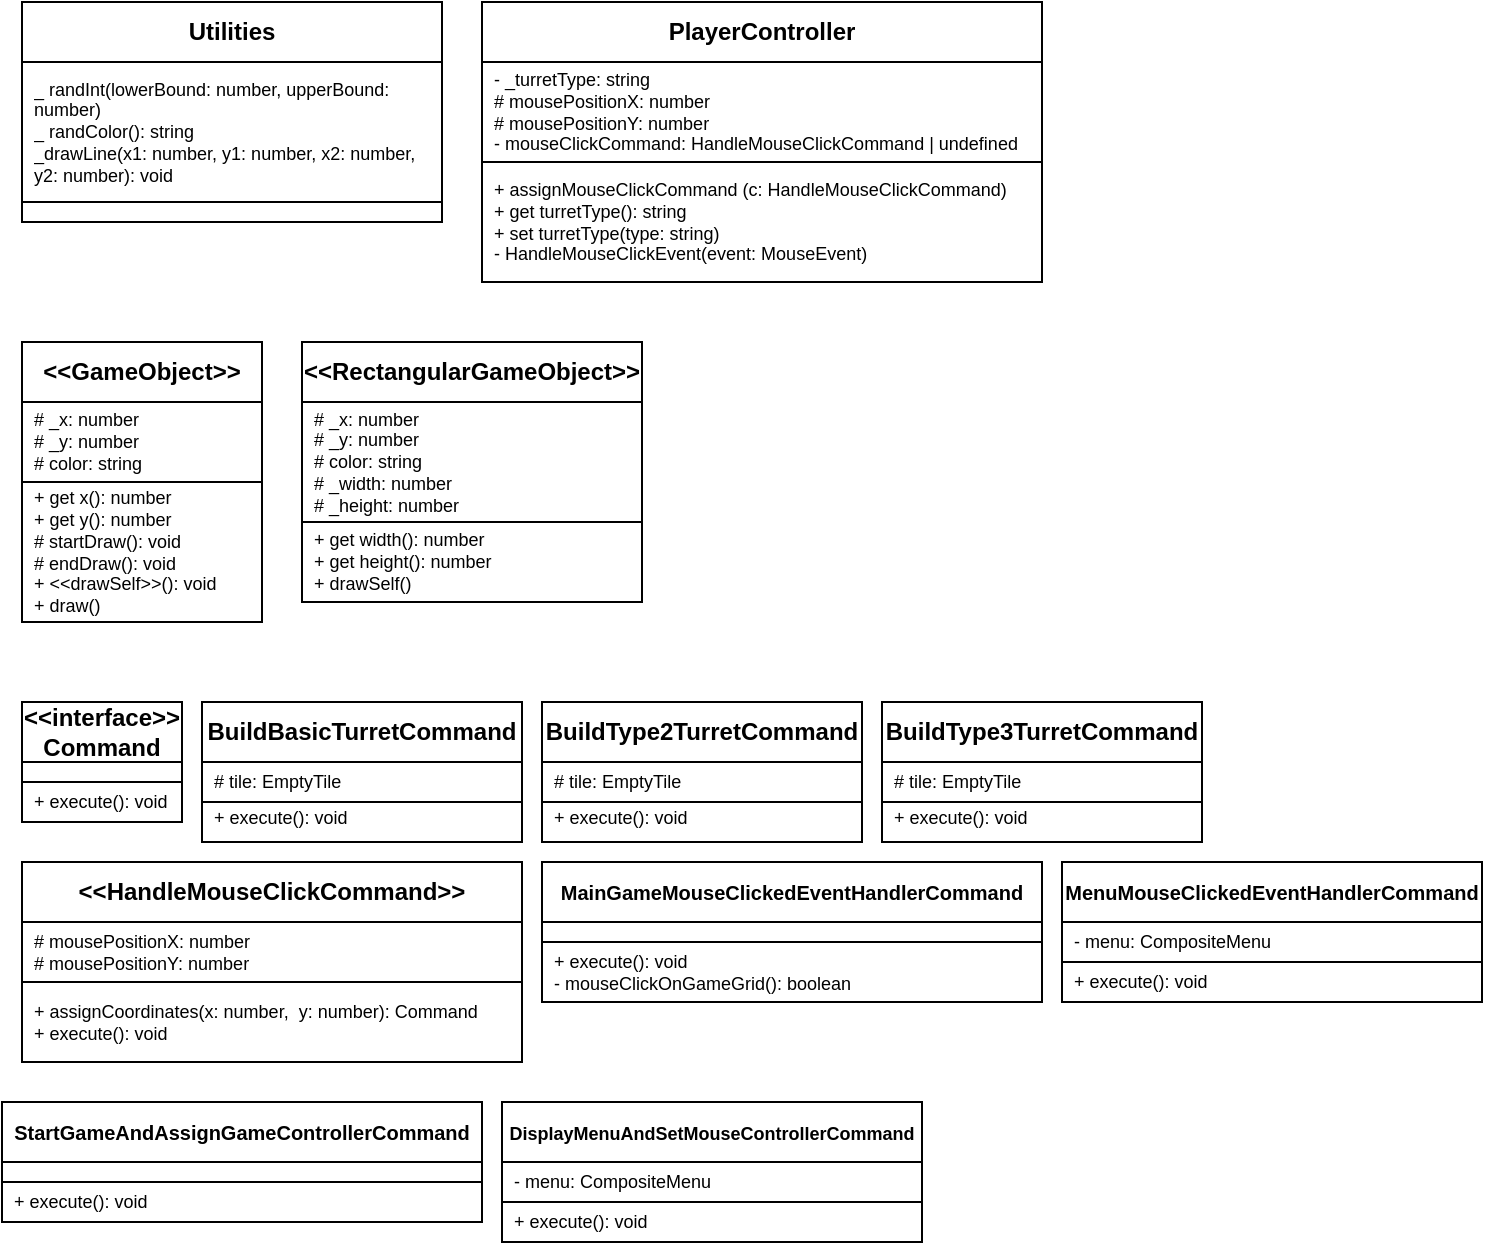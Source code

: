 <mxfile version="24.4.9" type="github">
  <diagram id="C5RBs43oDa-KdzZeNtuy" name="Page-1">
    <mxGraphModel dx="486" dy="326" grid="1" gridSize="10" guides="1" tooltips="1" connect="1" arrows="1" fold="1" page="1" pageScale="1" pageWidth="827" pageHeight="1169" math="0" shadow="0">
      <root>
        <mxCell id="WIyWlLk6GJQsqaUBKTNV-0" />
        <mxCell id="WIyWlLk6GJQsqaUBKTNV-1" parent="WIyWlLk6GJQsqaUBKTNV-0" />
        <mxCell id="nmplx2eTbTqheiYbTbKr-4" value="&lt;b&gt;Utilities&lt;/b&gt;" style="swimlane;fontStyle=0;childLayout=stackLayout;horizontal=1;startSize=30;horizontalStack=0;resizeParent=1;resizeParentMax=0;resizeLast=0;collapsible=1;marginBottom=0;whiteSpace=wrap;html=1;" parent="WIyWlLk6GJQsqaUBKTNV-1" vertex="1">
          <mxGeometry x="20" y="20" width="210" height="100" as="geometry" />
        </mxCell>
        <mxCell id="nmplx2eTbTqheiYbTbKr-5" value="&lt;font style=&quot;font-size: 9px;&quot;&gt;_ randInt(lowerBound: number, upperBound: number)&lt;/font&gt;&lt;div style=&quot;font-size: 9px;&quot;&gt;&lt;span style=&quot;background-color: initial;&quot;&gt;_ randColor(): string&lt;/span&gt;&lt;br&gt;&lt;/div&gt;&lt;div style=&quot;font-size: 9px;&quot;&gt;&lt;span style=&quot;background-color: initial;&quot;&gt;_drawLine(x1: number, y1: number, x2: number, y2: number): void&lt;/span&gt;&lt;br&gt;&lt;/div&gt;" style="text;strokeColor=default;fillColor=none;align=left;verticalAlign=middle;spacingLeft=4;spacingRight=4;overflow=hidden;points=[[0,0.5],[1,0.5]];portConstraint=eastwest;rotatable=0;whiteSpace=wrap;html=1;fontSize=9;" parent="nmplx2eTbTqheiYbTbKr-4" vertex="1">
          <mxGeometry y="30" width="210" height="70" as="geometry" />
        </mxCell>
        <mxCell id="m4h3JnIYARC9iQP8_ybU-0" value="&lt;b&gt;PlayerController&lt;/b&gt;" style="swimlane;fontStyle=0;childLayout=stackLayout;horizontal=1;startSize=30;horizontalStack=0;resizeParent=1;resizeParentMax=0;resizeLast=0;collapsible=1;marginBottom=0;whiteSpace=wrap;html=1;" parent="WIyWlLk6GJQsqaUBKTNV-1" vertex="1">
          <mxGeometry x="250" y="20" width="280" height="140" as="geometry" />
        </mxCell>
        <mxCell id="m4h3JnIYARC9iQP8_ybU-1" value="&lt;font style=&quot;font-size: 9px;&quot;&gt;- _turretType: string&lt;/font&gt;&lt;div style=&quot;font-size: 9px;&quot;&gt;&lt;span style=&quot;background-color: initial;&quot;&gt;# mousePositionX: number&lt;/span&gt;&lt;br&gt;&lt;/div&gt;&lt;div style=&quot;font-size: 9px;&quot;&gt;&lt;span style=&quot;background-color: initial;&quot;&gt;# mousePositionY: number&lt;/span&gt;&lt;br&gt;&lt;/div&gt;&lt;div style=&quot;font-size: 9px;&quot;&gt;&lt;span style=&quot;background-color: initial;&quot;&gt;- mouseClickCommand: HandleMouseClickCommand | undefined&lt;/span&gt;&lt;br&gt;&lt;/div&gt;" style="text;strokeColor=default;fillColor=none;align=left;verticalAlign=middle;spacingLeft=4;spacingRight=4;overflow=hidden;points=[[0,0.5],[1,0.5]];portConstraint=eastwest;rotatable=0;whiteSpace=wrap;html=1;fontSize=9;" parent="m4h3JnIYARC9iQP8_ybU-0" vertex="1">
          <mxGeometry y="30" width="280" height="50" as="geometry" />
        </mxCell>
        <mxCell id="m4h3JnIYARC9iQP8_ybU-2" value="+ assignMouseClickCommand (c: HandleMouseClickCommand)&lt;div&gt;&lt;span style=&quot;background-color: initial;&quot;&gt;+ get turretType(): string&lt;/span&gt;&lt;br&gt;&lt;/div&gt;&lt;div&gt;+ set turretType(type: string)&lt;/div&gt;&lt;div&gt;- HandleMouseClickEvent(event: MouseEvent)&lt;/div&gt;" style="text;strokeColor=none;fillColor=none;align=left;verticalAlign=middle;spacingLeft=4;spacingRight=4;overflow=hidden;points=[[0,0.5],[1,0.5]];portConstraint=eastwest;rotatable=0;whiteSpace=wrap;html=1;fontSize=9;" parent="m4h3JnIYARC9iQP8_ybU-0" vertex="1">
          <mxGeometry y="80" width="280" height="60" as="geometry" />
        </mxCell>
        <mxCell id="m4h3JnIYARC9iQP8_ybU-4" value="&lt;b&gt;&amp;lt;&amp;lt;GameObject&amp;gt;&amp;gt;&lt;/b&gt;" style="swimlane;fontStyle=0;childLayout=stackLayout;horizontal=1;startSize=30;horizontalStack=0;resizeParent=1;resizeParentMax=0;resizeLast=0;collapsible=1;marginBottom=0;whiteSpace=wrap;html=1;" parent="WIyWlLk6GJQsqaUBKTNV-1" vertex="1">
          <mxGeometry x="20" y="190" width="120" height="140" as="geometry" />
        </mxCell>
        <mxCell id="m4h3JnIYARC9iQP8_ybU-5" value="&lt;div style=&quot;font-size: 9px;&quot;&gt;# _x: number&lt;/div&gt;&lt;div style=&quot;font-size: 9px;&quot;&gt;# _y: number&lt;/div&gt;&lt;div style=&quot;font-size: 9px;&quot;&gt;# color: string&lt;/div&gt;" style="text;strokeColor=default;fillColor=none;align=left;verticalAlign=middle;spacingLeft=4;spacingRight=4;overflow=hidden;points=[[0,0.5],[1,0.5]];portConstraint=eastwest;rotatable=0;whiteSpace=wrap;html=1;fontSize=9;" parent="m4h3JnIYARC9iQP8_ybU-4" vertex="1">
          <mxGeometry y="30" width="120" height="40" as="geometry" />
        </mxCell>
        <mxCell id="m4h3JnIYARC9iQP8_ybU-6" value="+ get x(): number&lt;div&gt;+ get y(): number&lt;/div&gt;&lt;div&gt;# startDraw(): void&lt;/div&gt;&lt;div&gt;# endDraw(): void&lt;/div&gt;&lt;div&gt;+ &amp;lt;&amp;lt;drawSelf&amp;gt;&amp;gt;(): void&lt;/div&gt;&lt;div&gt;+ draw()&lt;/div&gt;" style="text;strokeColor=none;fillColor=none;align=left;verticalAlign=middle;spacingLeft=4;spacingRight=4;overflow=hidden;points=[[0,0.5],[1,0.5]];portConstraint=eastwest;rotatable=0;whiteSpace=wrap;html=1;fontSize=9;" parent="m4h3JnIYARC9iQP8_ybU-4" vertex="1">
          <mxGeometry y="70" width="120" height="70" as="geometry" />
        </mxCell>
        <mxCell id="m4h3JnIYARC9iQP8_ybU-7" value="&lt;b&gt;&amp;lt;&amp;lt;RectangularGameObject&amp;gt;&amp;gt;&lt;/b&gt;" style="swimlane;fontStyle=0;childLayout=stackLayout;horizontal=1;startSize=30;horizontalStack=0;resizeParent=1;resizeParentMax=0;resizeLast=0;collapsible=1;marginBottom=0;whiteSpace=wrap;html=1;" parent="WIyWlLk6GJQsqaUBKTNV-1" vertex="1">
          <mxGeometry x="160" y="190" width="170" height="130" as="geometry" />
        </mxCell>
        <mxCell id="m4h3JnIYARC9iQP8_ybU-8" value="&lt;div style=&quot;font-size: 9px;&quot;&gt;# _x: number&lt;/div&gt;&lt;div style=&quot;font-size: 9px;&quot;&gt;# _y: number&lt;/div&gt;&lt;div style=&quot;font-size: 9px;&quot;&gt;# color: string&lt;/div&gt;&lt;div style=&quot;font-size: 9px;&quot;&gt;# _width: number&lt;/div&gt;&lt;div style=&quot;font-size: 9px;&quot;&gt;# _height: number&lt;/div&gt;" style="text;strokeColor=default;fillColor=none;align=left;verticalAlign=middle;spacingLeft=4;spacingRight=4;overflow=hidden;points=[[0,0.5],[1,0.5]];portConstraint=eastwest;rotatable=0;whiteSpace=wrap;html=1;fontSize=9;" parent="m4h3JnIYARC9iQP8_ybU-7" vertex="1">
          <mxGeometry y="30" width="170" height="60" as="geometry" />
        </mxCell>
        <mxCell id="m4h3JnIYARC9iQP8_ybU-9" value="+ get width(): number&lt;div&gt;+ get height(): number&lt;/div&gt;&lt;div&gt;+ drawSelf()&lt;/div&gt;" style="text;strokeColor=none;fillColor=none;align=left;verticalAlign=middle;spacingLeft=4;spacingRight=4;overflow=hidden;points=[[0,0.5],[1,0.5]];portConstraint=eastwest;rotatable=0;whiteSpace=wrap;html=1;fontSize=9;" parent="m4h3JnIYARC9iQP8_ybU-7" vertex="1">
          <mxGeometry y="90" width="170" height="40" as="geometry" />
        </mxCell>
        <mxCell id="m4h3JnIYARC9iQP8_ybU-12" value="" style="text;strokeColor=default;fillColor=none;align=left;verticalAlign=middle;spacingLeft=4;spacingRight=4;overflow=hidden;points=[[0,0.5],[1,0.5]];portConstraint=eastwest;rotatable=0;whiteSpace=wrap;html=1;fontSize=9;" parent="WIyWlLk6GJQsqaUBKTNV-1" vertex="1">
          <mxGeometry x="20" y="120" width="210" height="10" as="geometry" />
        </mxCell>
        <mxCell id="m4h3JnIYARC9iQP8_ybU-17" value="&lt;b&gt;&amp;lt;&amp;lt;interface&amp;gt;&amp;gt;&lt;/b&gt;&lt;div&gt;&lt;b&gt;Command&lt;/b&gt;&lt;/div&gt;" style="swimlane;fontStyle=0;childLayout=stackLayout;horizontal=1;startSize=30;horizontalStack=0;resizeParent=1;resizeParentMax=0;resizeLast=0;collapsible=1;marginBottom=0;whiteSpace=wrap;html=1;" parent="WIyWlLk6GJQsqaUBKTNV-1" vertex="1">
          <mxGeometry x="20" y="370" width="80" height="60" as="geometry" />
        </mxCell>
        <mxCell id="m4h3JnIYARC9iQP8_ybU-18" value="" style="text;strokeColor=default;fillColor=none;align=left;verticalAlign=middle;spacingLeft=4;spacingRight=4;overflow=hidden;points=[[0,0.5],[1,0.5]];portConstraint=eastwest;rotatable=0;whiteSpace=wrap;html=1;fontSize=9;" parent="m4h3JnIYARC9iQP8_ybU-17" vertex="1">
          <mxGeometry y="30" width="80" height="10" as="geometry" />
        </mxCell>
        <mxCell id="m4h3JnIYARC9iQP8_ybU-19" value="+ execute(): void" style="text;strokeColor=none;fillColor=none;align=left;verticalAlign=middle;spacingLeft=4;spacingRight=4;overflow=hidden;points=[[0,0.5],[1,0.5]];portConstraint=eastwest;rotatable=0;whiteSpace=wrap;html=1;fontSize=9;" parent="m4h3JnIYARC9iQP8_ybU-17" vertex="1">
          <mxGeometry y="40" width="80" height="20" as="geometry" />
        </mxCell>
        <mxCell id="m4h3JnIYARC9iQP8_ybU-20" value="&lt;b&gt;BuildBasicTurretCommand&lt;/b&gt;" style="swimlane;fontStyle=0;childLayout=stackLayout;horizontal=1;startSize=30;horizontalStack=0;resizeParent=1;resizeParentMax=0;resizeLast=0;collapsible=1;marginBottom=0;whiteSpace=wrap;html=1;" parent="WIyWlLk6GJQsqaUBKTNV-1" vertex="1">
          <mxGeometry x="110" y="370" width="160" height="70" as="geometry" />
        </mxCell>
        <mxCell id="m4h3JnIYARC9iQP8_ybU-21" value="&lt;div style=&quot;font-size: 9px;&quot;&gt;# tile: EmptyTile&lt;/div&gt;" style="text;strokeColor=default;fillColor=none;align=left;verticalAlign=middle;spacingLeft=4;spacingRight=4;overflow=hidden;points=[[0,0.5],[1,0.5]];portConstraint=eastwest;rotatable=0;whiteSpace=wrap;html=1;fontSize=9;" parent="m4h3JnIYARC9iQP8_ybU-20" vertex="1">
          <mxGeometry y="30" width="160" height="20" as="geometry" />
        </mxCell>
        <mxCell id="m4h3JnIYARC9iQP8_ybU-22" value="+ execute(): void&lt;div&gt;&lt;br&gt;&lt;/div&gt;" style="text;strokeColor=none;fillColor=none;align=left;verticalAlign=middle;spacingLeft=4;spacingRight=4;overflow=hidden;points=[[0,0.5],[1,0.5]];portConstraint=eastwest;rotatable=0;whiteSpace=wrap;html=1;fontSize=9;" parent="m4h3JnIYARC9iQP8_ybU-20" vertex="1">
          <mxGeometry y="50" width="160" height="20" as="geometry" />
        </mxCell>
        <mxCell id="m4h3JnIYARC9iQP8_ybU-23" value="&lt;b&gt;BuildType2TurretCommand&lt;/b&gt;" style="swimlane;fontStyle=0;childLayout=stackLayout;horizontal=1;startSize=30;horizontalStack=0;resizeParent=1;resizeParentMax=0;resizeLast=0;collapsible=1;marginBottom=0;whiteSpace=wrap;html=1;" parent="WIyWlLk6GJQsqaUBKTNV-1" vertex="1">
          <mxGeometry x="280" y="370" width="160" height="70" as="geometry" />
        </mxCell>
        <mxCell id="m4h3JnIYARC9iQP8_ybU-24" value="&lt;div style=&quot;font-size: 9px;&quot;&gt;# tile: EmptyTile&lt;/div&gt;" style="text;strokeColor=default;fillColor=none;align=left;verticalAlign=middle;spacingLeft=4;spacingRight=4;overflow=hidden;points=[[0,0.5],[1,0.5]];portConstraint=eastwest;rotatable=0;whiteSpace=wrap;html=1;fontSize=9;" parent="m4h3JnIYARC9iQP8_ybU-23" vertex="1">
          <mxGeometry y="30" width="160" height="20" as="geometry" />
        </mxCell>
        <mxCell id="m4h3JnIYARC9iQP8_ybU-25" value="+ execute(): void&lt;div&gt;&lt;br&gt;&lt;/div&gt;" style="text;strokeColor=none;fillColor=none;align=left;verticalAlign=middle;spacingLeft=4;spacingRight=4;overflow=hidden;points=[[0,0.5],[1,0.5]];portConstraint=eastwest;rotatable=0;whiteSpace=wrap;html=1;fontSize=9;" parent="m4h3JnIYARC9iQP8_ybU-23" vertex="1">
          <mxGeometry y="50" width="160" height="20" as="geometry" />
        </mxCell>
        <mxCell id="m4h3JnIYARC9iQP8_ybU-26" value="&lt;b&gt;BuildType3TurretCommand&lt;/b&gt;" style="swimlane;fontStyle=0;childLayout=stackLayout;horizontal=1;startSize=30;horizontalStack=0;resizeParent=1;resizeParentMax=0;resizeLast=0;collapsible=1;marginBottom=0;whiteSpace=wrap;html=1;" parent="WIyWlLk6GJQsqaUBKTNV-1" vertex="1">
          <mxGeometry x="450" y="370" width="160" height="70" as="geometry" />
        </mxCell>
        <mxCell id="m4h3JnIYARC9iQP8_ybU-27" value="&lt;div style=&quot;font-size: 9px;&quot;&gt;# tile: EmptyTile&lt;/div&gt;" style="text;strokeColor=default;fillColor=none;align=left;verticalAlign=middle;spacingLeft=4;spacingRight=4;overflow=hidden;points=[[0,0.5],[1,0.5]];portConstraint=eastwest;rotatable=0;whiteSpace=wrap;html=1;fontSize=9;" parent="m4h3JnIYARC9iQP8_ybU-26" vertex="1">
          <mxGeometry y="30" width="160" height="20" as="geometry" />
        </mxCell>
        <mxCell id="m4h3JnIYARC9iQP8_ybU-28" value="+ execute(): void&lt;div&gt;&lt;br&gt;&lt;/div&gt;" style="text;strokeColor=none;fillColor=none;align=left;verticalAlign=middle;spacingLeft=4;spacingRight=4;overflow=hidden;points=[[0,0.5],[1,0.5]];portConstraint=eastwest;rotatable=0;whiteSpace=wrap;html=1;fontSize=9;" parent="m4h3JnIYARC9iQP8_ybU-26" vertex="1">
          <mxGeometry y="50" width="160" height="20" as="geometry" />
        </mxCell>
        <mxCell id="m4h3JnIYARC9iQP8_ybU-29" value="&lt;b&gt;&amp;lt;&amp;lt;HandleMouseClickCommand&amp;gt;&amp;gt;&lt;/b&gt;" style="swimlane;fontStyle=0;childLayout=stackLayout;horizontal=1;startSize=30;horizontalStack=0;resizeParent=1;resizeParentMax=0;resizeLast=0;collapsible=1;marginBottom=0;whiteSpace=wrap;html=1;" parent="WIyWlLk6GJQsqaUBKTNV-1" vertex="1">
          <mxGeometry x="20" y="450" width="250" height="100" as="geometry" />
        </mxCell>
        <mxCell id="m4h3JnIYARC9iQP8_ybU-30" value="&lt;div style=&quot;font-size: 9px;&quot;&gt;# mousePositionX: number&lt;/div&gt;&lt;div style=&quot;font-size: 9px;&quot;&gt;# mousePositionY: number&lt;/div&gt;" style="text;strokeColor=default;fillColor=none;align=left;verticalAlign=middle;spacingLeft=4;spacingRight=4;overflow=hidden;points=[[0,0.5],[1,0.5]];portConstraint=eastwest;rotatable=0;whiteSpace=wrap;html=1;fontSize=9;" parent="m4h3JnIYARC9iQP8_ybU-29" vertex="1">
          <mxGeometry y="30" width="250" height="30" as="geometry" />
        </mxCell>
        <mxCell id="m4h3JnIYARC9iQP8_ybU-31" value="&lt;div&gt;+ assignCoordinates(x: number,&amp;nbsp; y: number): Command&lt;/div&gt;+ execute(): void" style="text;strokeColor=none;fillColor=none;align=left;verticalAlign=middle;spacingLeft=4;spacingRight=4;overflow=hidden;points=[[0,0.5],[1,0.5]];portConstraint=eastwest;rotatable=0;whiteSpace=wrap;html=1;fontSize=9;" parent="m4h3JnIYARC9iQP8_ybU-29" vertex="1">
          <mxGeometry y="60" width="250" height="40" as="geometry" />
        </mxCell>
        <mxCell id="m4h3JnIYARC9iQP8_ybU-32" value="&lt;font style=&quot;font-size: 10px;&quot;&gt;&lt;b&gt;MainGameMouseClickedEventHandlerCommand&lt;/b&gt;&lt;/font&gt;" style="swimlane;fontStyle=0;childLayout=stackLayout;horizontal=1;startSize=30;horizontalStack=0;resizeParent=1;resizeParentMax=0;resizeLast=0;collapsible=1;marginBottom=0;whiteSpace=wrap;html=1;" parent="WIyWlLk6GJQsqaUBKTNV-1" vertex="1">
          <mxGeometry x="280" y="450" width="250" height="70" as="geometry" />
        </mxCell>
        <mxCell id="m4h3JnIYARC9iQP8_ybU-33" value="&lt;div style=&quot;font-size: 9px;&quot;&gt;&lt;br&gt;&lt;/div&gt;" style="text;strokeColor=default;fillColor=none;align=left;verticalAlign=middle;spacingLeft=4;spacingRight=4;overflow=hidden;points=[[0,0.5],[1,0.5]];portConstraint=eastwest;rotatable=0;whiteSpace=wrap;html=1;fontSize=9;" parent="m4h3JnIYARC9iQP8_ybU-32" vertex="1">
          <mxGeometry y="30" width="250" height="10" as="geometry" />
        </mxCell>
        <mxCell id="m4h3JnIYARC9iQP8_ybU-34" value="&lt;div&gt;&lt;span style=&quot;background-color: initial;&quot;&gt;+ execute(): void&lt;/span&gt;&lt;br&gt;&lt;/div&gt;&lt;div&gt;&lt;span style=&quot;background-color: initial;&quot;&gt;- mouseClickOnGameGrid(): boolean&lt;/span&gt;&lt;/div&gt;" style="text;strokeColor=none;fillColor=none;align=left;verticalAlign=middle;spacingLeft=4;spacingRight=4;overflow=hidden;points=[[0,0.5],[1,0.5]];portConstraint=eastwest;rotatable=0;whiteSpace=wrap;html=1;fontSize=9;" parent="m4h3JnIYARC9iQP8_ybU-32" vertex="1">
          <mxGeometry y="40" width="250" height="30" as="geometry" />
        </mxCell>
        <mxCell id="m4h3JnIYARC9iQP8_ybU-35" value="&lt;font style=&quot;font-size: 10px;&quot;&gt;&lt;b&gt;MenuMouseClickedEventHandlerCommand&lt;/b&gt;&lt;/font&gt;" style="swimlane;fontStyle=0;childLayout=stackLayout;horizontal=1;startSize=30;horizontalStack=0;resizeParent=1;resizeParentMax=0;resizeLast=0;collapsible=1;marginBottom=0;whiteSpace=wrap;html=1;" parent="WIyWlLk6GJQsqaUBKTNV-1" vertex="1">
          <mxGeometry x="540" y="450" width="210" height="70" as="geometry" />
        </mxCell>
        <mxCell id="m4h3JnIYARC9iQP8_ybU-36" value="- menu: CompositeMenu" style="text;strokeColor=default;fillColor=none;align=left;verticalAlign=middle;spacingLeft=4;spacingRight=4;overflow=hidden;points=[[0,0.5],[1,0.5]];portConstraint=eastwest;rotatable=0;whiteSpace=wrap;html=1;fontSize=9;" parent="m4h3JnIYARC9iQP8_ybU-35" vertex="1">
          <mxGeometry y="30" width="210" height="20" as="geometry" />
        </mxCell>
        <mxCell id="m4h3JnIYARC9iQP8_ybU-37" value="&lt;div&gt;&lt;span style=&quot;background-color: initial;&quot;&gt;+ execute(): void&lt;/span&gt;&lt;/div&gt;" style="text;strokeColor=none;fillColor=none;align=left;verticalAlign=middle;spacingLeft=4;spacingRight=4;overflow=hidden;points=[[0,0.5],[1,0.5]];portConstraint=eastwest;rotatable=0;whiteSpace=wrap;html=1;fontSize=9;" parent="m4h3JnIYARC9iQP8_ybU-35" vertex="1">
          <mxGeometry y="50" width="210" height="20" as="geometry" />
        </mxCell>
        <mxCell id="m4h3JnIYARC9iQP8_ybU-38" value="&lt;font style=&quot;font-size: 10px;&quot;&gt;&lt;b&gt;StartGameAndAssignGameControllerCommand&lt;/b&gt;&lt;/font&gt;" style="swimlane;fontStyle=0;childLayout=stackLayout;horizontal=1;startSize=30;horizontalStack=0;resizeParent=1;resizeParentMax=0;resizeLast=0;collapsible=1;marginBottom=0;whiteSpace=wrap;html=1;" parent="WIyWlLk6GJQsqaUBKTNV-1" vertex="1">
          <mxGeometry x="10" y="570" width="240" height="60" as="geometry" />
        </mxCell>
        <mxCell id="m4h3JnIYARC9iQP8_ybU-39" value="&lt;div style=&quot;font-size: 9px;&quot;&gt;&lt;br&gt;&lt;/div&gt;" style="text;strokeColor=default;fillColor=none;align=left;verticalAlign=middle;spacingLeft=4;spacingRight=4;overflow=hidden;points=[[0,0.5],[1,0.5]];portConstraint=eastwest;rotatable=0;whiteSpace=wrap;html=1;fontSize=9;" parent="m4h3JnIYARC9iQP8_ybU-38" vertex="1">
          <mxGeometry y="30" width="240" height="10" as="geometry" />
        </mxCell>
        <mxCell id="m4h3JnIYARC9iQP8_ybU-40" value="+ execute(): void&lt;div&gt;&lt;/div&gt;" style="text;strokeColor=none;fillColor=none;align=left;verticalAlign=middle;spacingLeft=4;spacingRight=4;overflow=hidden;points=[[0,0.5],[1,0.5]];portConstraint=eastwest;rotatable=0;whiteSpace=wrap;html=1;fontSize=9;" parent="m4h3JnIYARC9iQP8_ybU-38" vertex="1">
          <mxGeometry y="40" width="240" height="20" as="geometry" />
        </mxCell>
        <mxCell id="m4h3JnIYARC9iQP8_ybU-41" value="&lt;div&gt;&lt;div&gt;&lt;font style=&quot;font-size: 9px;&quot;&gt;&lt;b&gt;DisplayMenuAndSetMouseControllerCommand&lt;/b&gt;&lt;/font&gt;&lt;br&gt;&lt;/div&gt;&lt;/div&gt;" style="swimlane;fontStyle=0;childLayout=stackLayout;horizontal=1;startSize=30;horizontalStack=0;resizeParent=1;resizeParentMax=0;resizeLast=0;collapsible=1;marginBottom=0;whiteSpace=wrap;html=1;" parent="WIyWlLk6GJQsqaUBKTNV-1" vertex="1">
          <mxGeometry x="260" y="570" width="210" height="70" as="geometry" />
        </mxCell>
        <mxCell id="m4h3JnIYARC9iQP8_ybU-42" value="&lt;div style=&quot;font-size: 9px;&quot;&gt;- menu: CompositeMenu&lt;/div&gt;" style="text;strokeColor=default;fillColor=none;align=left;verticalAlign=middle;spacingLeft=4;spacingRight=4;overflow=hidden;points=[[0,0.5],[1,0.5]];portConstraint=eastwest;rotatable=0;whiteSpace=wrap;html=1;fontSize=9;" parent="m4h3JnIYARC9iQP8_ybU-41" vertex="1">
          <mxGeometry y="30" width="210" height="20" as="geometry" />
        </mxCell>
        <mxCell id="m4h3JnIYARC9iQP8_ybU-43" value="+ execute(): void&lt;div&gt;&lt;/div&gt;" style="text;strokeColor=none;fillColor=none;align=left;verticalAlign=middle;spacingLeft=4;spacingRight=4;overflow=hidden;points=[[0,0.5],[1,0.5]];portConstraint=eastwest;rotatable=0;whiteSpace=wrap;html=1;fontSize=9;" parent="m4h3JnIYARC9iQP8_ybU-41" vertex="1">
          <mxGeometry y="50" width="210" height="20" as="geometry" />
        </mxCell>
      </root>
    </mxGraphModel>
  </diagram>
</mxfile>
